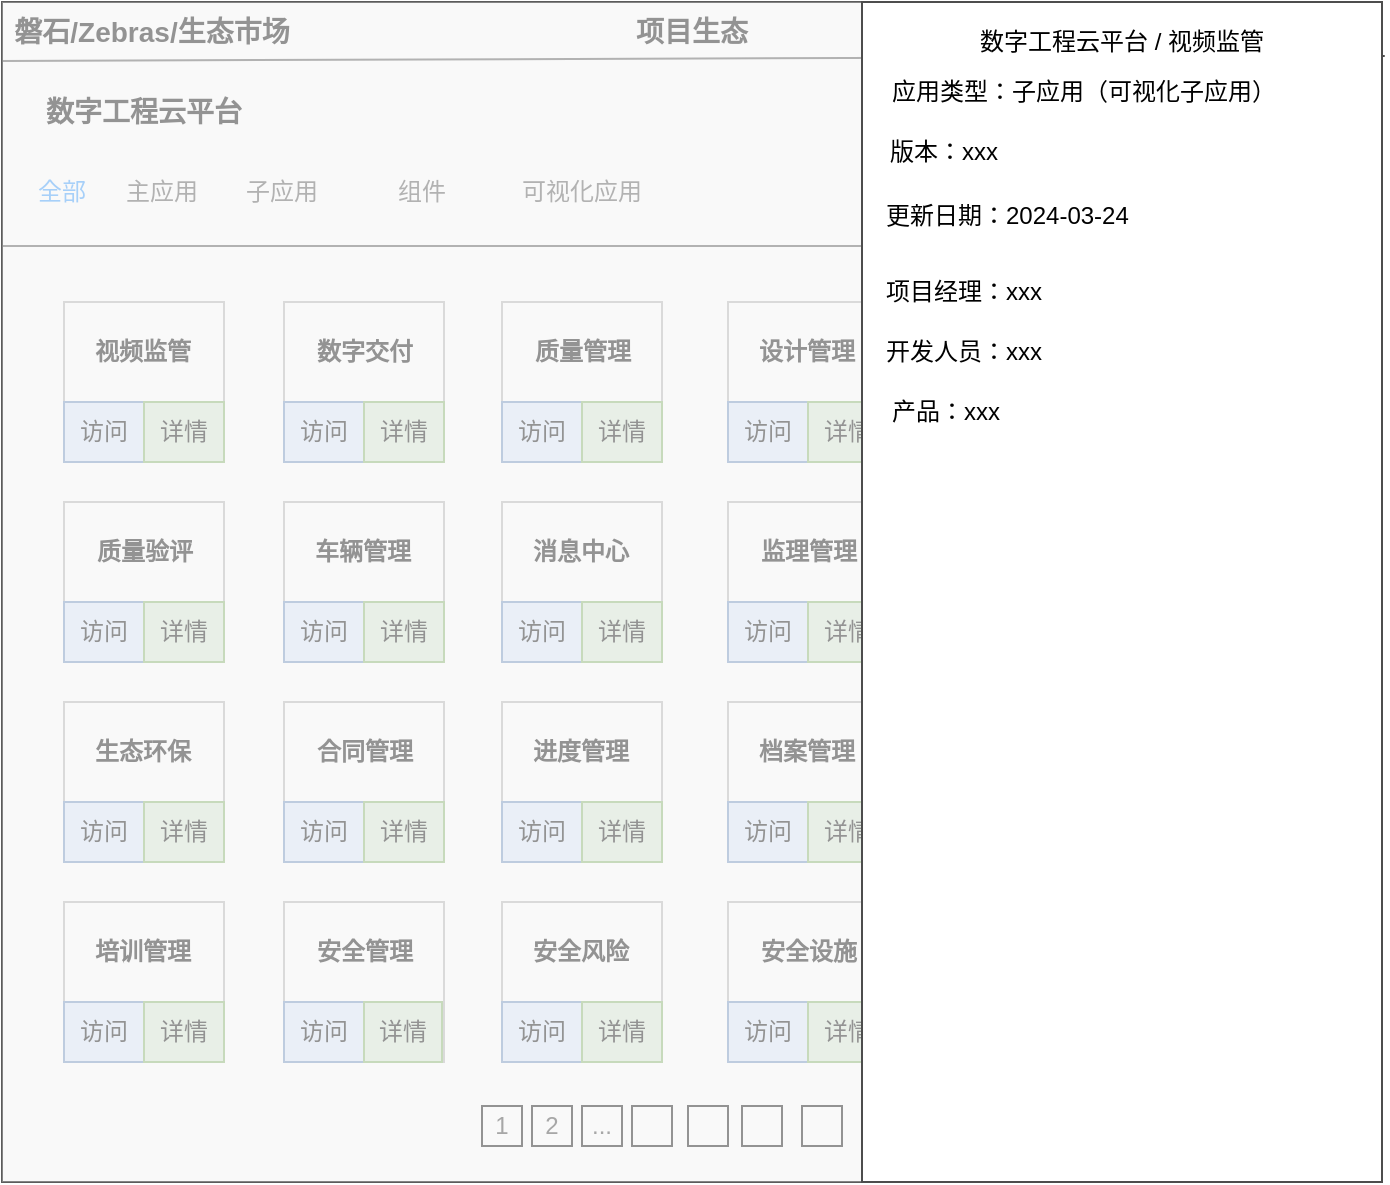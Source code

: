 <mxfile version="23.1.5" type="github">
  <diagram name="第 1 页" id="HMsFE6RniBmFMQwX7OuL">
    <mxGraphModel dx="1259" dy="702" grid="1" gridSize="10" guides="1" tooltips="1" connect="1" arrows="1" fold="1" page="1" pageScale="1" pageWidth="827" pageHeight="1169" math="0" shadow="0">
      <root>
        <mxCell id="0" />
        <mxCell id="1" parent="0" />
        <mxCell id="aMEDheZQiafsRFQI8HD_-119" value="" style="rounded=0;whiteSpace=wrap;html=1;fillColor=none;strokeColor=#4D4D4D;shadow=0;" vertex="1" parent="1">
          <mxGeometry x="70" y="150" width="690" height="590" as="geometry" />
        </mxCell>
        <mxCell id="aMEDheZQiafsRFQI8HD_-120" value="" style="rounded=0;whiteSpace=wrap;html=1;fillColor=none;strokeColor=#4D4D4D;shadow=0;" vertex="1" parent="1">
          <mxGeometry x="70" y="272" width="690" height="468" as="geometry" />
        </mxCell>
        <mxCell id="aMEDheZQiafsRFQI8HD_-121" value="数字工程云平台" style="text;html=1;align=left;verticalAlign=middle;whiteSpace=wrap;rounded=0;shadow=0;fontSize=14;fontStyle=1;" vertex="1" parent="1">
          <mxGeometry x="90" y="190" width="210" height="30" as="geometry" />
        </mxCell>
        <mxCell id="aMEDheZQiafsRFQI8HD_-122" value="项目生态" style="text;html=1;align=center;verticalAlign=middle;whiteSpace=wrap;rounded=0;fontSize=14;fontStyle=1;shadow=0;" vertex="1" parent="1">
          <mxGeometry x="385" y="150" width="60" height="30" as="geometry" />
        </mxCell>
        <mxCell id="aMEDheZQiafsRFQI8HD_-123" value="磐石/Zebras/生态市场" style="text;html=1;align=center;verticalAlign=middle;whiteSpace=wrap;rounded=0;fontSize=14;fontStyle=1;shadow=0;" vertex="1" parent="1">
          <mxGeometry x="70" y="150" width="150" height="30" as="geometry" />
        </mxCell>
        <mxCell id="aMEDheZQiafsRFQI8HD_-124" value="&lt;font color=&quot;#4d4d4d&quot;&gt;&amp;nbsp;输入应用名称检索&lt;/font&gt;" style="text;html=1;align=left;verticalAlign=middle;whiteSpace=wrap;rounded=0;strokeColor=#B3B3B3;shadow=0;" vertex="1" parent="1">
          <mxGeometry x="590" y="334" width="160" height="30" as="geometry" />
        </mxCell>
        <mxCell id="aMEDheZQiafsRFQI8HD_-125" value="全部" style="text;html=1;align=center;verticalAlign=middle;whiteSpace=wrap;rounded=0;fontColor=#3399FF;shadow=0;" vertex="1" parent="1">
          <mxGeometry x="70" y="230" width="60" height="30" as="geometry" />
        </mxCell>
        <mxCell id="aMEDheZQiafsRFQI8HD_-126" value="主应用" style="text;html=1;align=center;verticalAlign=middle;whiteSpace=wrap;rounded=0;fontColor=#4D4D4D;shadow=0;" vertex="1" parent="1">
          <mxGeometry x="130" y="230" width="40" height="30" as="geometry" />
        </mxCell>
        <mxCell id="aMEDheZQiafsRFQI8HD_-127" value="&lt;font&gt;子应用&lt;/font&gt;" style="text;html=1;align=center;verticalAlign=middle;whiteSpace=wrap;rounded=0;shadow=0;fontColor=#4D4D4D;" vertex="1" parent="1">
          <mxGeometry x="190" y="230" width="40" height="30" as="geometry" />
        </mxCell>
        <mxCell id="aMEDheZQiafsRFQI8HD_-128" value="&lt;font&gt;组件&lt;/font&gt;" style="text;html=1;align=center;verticalAlign=middle;whiteSpace=wrap;rounded=0;shadow=0;fontColor=#4D4D4D;" vertex="1" parent="1">
          <mxGeometry x="260" y="230" width="40" height="30" as="geometry" />
        </mxCell>
        <mxCell id="aMEDheZQiafsRFQI8HD_-129" value="&lt;font&gt;可视化应用&lt;/font&gt;" style="text;html=1;align=center;verticalAlign=middle;whiteSpace=wrap;rounded=0;shadow=0;fontColor=#4D4D4D;" vertex="1" parent="1">
          <mxGeometry x="320" y="230" width="80" height="30" as="geometry" />
        </mxCell>
        <mxCell id="aMEDheZQiafsRFQI8HD_-130" value="" style="whiteSpace=wrap;html=1;aspect=fixed;fillColor=none;shadow=0;fontColor=#333333;" vertex="1" parent="1">
          <mxGeometry x="413" y="702" width="20" height="20" as="geometry" />
        </mxCell>
        <mxCell id="aMEDheZQiafsRFQI8HD_-131" value="" style="whiteSpace=wrap;html=1;aspect=fixed;fillColor=none;shadow=0;fontColor=#333333;" vertex="1" parent="1">
          <mxGeometry x="385" y="702" width="20" height="20" as="geometry" />
        </mxCell>
        <mxCell id="aMEDheZQiafsRFQI8HD_-132" value="..." style="whiteSpace=wrap;html=1;aspect=fixed;fillColor=none;shadow=0;fontColor=#333333;" vertex="1" parent="1">
          <mxGeometry x="360" y="702" width="20" height="20" as="geometry" />
        </mxCell>
        <mxCell id="aMEDheZQiafsRFQI8HD_-133" value="2" style="whiteSpace=wrap;html=1;aspect=fixed;fillColor=none;shadow=0;fontColor=#333333;" vertex="1" parent="1">
          <mxGeometry x="335" y="702" width="20" height="20" as="geometry" />
        </mxCell>
        <mxCell id="aMEDheZQiafsRFQI8HD_-134" value="1" style="whiteSpace=wrap;html=1;aspect=fixed;fillColor=none;shadow=0;fontColor=#333333;" vertex="1" parent="1">
          <mxGeometry x="310" y="702" width="20" height="20" as="geometry" />
        </mxCell>
        <mxCell id="aMEDheZQiafsRFQI8HD_-135" value="" style="whiteSpace=wrap;html=1;aspect=fixed;fillColor=none;shadow=0;fontColor=#333333;" vertex="1" parent="1">
          <mxGeometry x="440" y="702" width="20" height="20" as="geometry" />
        </mxCell>
        <mxCell id="aMEDheZQiafsRFQI8HD_-136" value="" style="whiteSpace=wrap;html=1;aspect=fixed;fillColor=none;shadow=0;fontColor=#333333;" vertex="1" parent="1">
          <mxGeometry x="470" y="702" width="20" height="20" as="geometry" />
        </mxCell>
        <mxCell id="aMEDheZQiafsRFQI8HD_-137" value="" style="whiteSpace=wrap;html=1;aspect=fixed;fillColor=none;shadow=0;fontColor=#333333;" vertex="1" parent="1">
          <mxGeometry x="500" y="702" width="20" height="20" as="geometry" />
        </mxCell>
        <mxCell id="aMEDheZQiafsRFQI8HD_-138" value="总计 100 个应用" style="text;html=1;align=center;verticalAlign=middle;whiteSpace=wrap;rounded=0;shadow=0;fontColor=#333333;" vertex="1" parent="1">
          <mxGeometry x="540" y="697" width="110" height="30" as="geometry" />
        </mxCell>
        <mxCell id="aMEDheZQiafsRFQI8HD_-139" value="" style="endArrow=none;html=1;rounded=0;entryX=1.002;entryY=0.034;entryDx=0;entryDy=0;entryPerimeter=0;exitX=0;exitY=0.75;exitDx=0;exitDy=0;strokeColor=#4D4D4D;shadow=0;" edge="1" parent="1">
          <mxGeometry width="50" height="50" relative="1" as="geometry">
            <mxPoint x="70" y="179.5" as="sourcePoint" />
            <mxPoint x="761.38" y="177.06" as="targetPoint" />
          </mxGeometry>
        </mxCell>
        <mxCell id="aMEDheZQiafsRFQI8HD_-140" value="" style="whiteSpace=wrap;html=1;aspect=fixed;fillColor=none;strokeColor=#B3B3B3;shadow=0;" vertex="1" parent="1">
          <mxGeometry x="101" y="300" width="80" height="80" as="geometry" />
        </mxCell>
        <mxCell id="aMEDheZQiafsRFQI8HD_-141" value="" style="whiteSpace=wrap;html=1;aspect=fixed;fillColor=none;strokeColor=#B3B3B3;shadow=0;" vertex="1" parent="1">
          <mxGeometry x="211" y="300" width="80" height="80" as="geometry" />
        </mxCell>
        <mxCell id="aMEDheZQiafsRFQI8HD_-142" value="" style="whiteSpace=wrap;html=1;aspect=fixed;fillColor=none;strokeColor=#B3B3B3;shadow=0;" vertex="1" parent="1">
          <mxGeometry x="101" y="400" width="80" height="80" as="geometry" />
        </mxCell>
        <mxCell id="aMEDheZQiafsRFQI8HD_-143" value="" style="whiteSpace=wrap;html=1;aspect=fixed;fillColor=none;strokeColor=#B3B3B3;shadow=0;" vertex="1" parent="1">
          <mxGeometry x="211" y="400" width="80" height="80" as="geometry" />
        </mxCell>
        <mxCell id="aMEDheZQiafsRFQI8HD_-144" value="" style="whiteSpace=wrap;html=1;aspect=fixed;fillColor=none;strokeColor=#B3B3B3;shadow=0;" vertex="1" parent="1">
          <mxGeometry x="101" y="500" width="80" height="80" as="geometry" />
        </mxCell>
        <mxCell id="aMEDheZQiafsRFQI8HD_-145" value="" style="whiteSpace=wrap;html=1;aspect=fixed;fillColor=none;strokeColor=#B3B3B3;shadow=0;" vertex="1" parent="1">
          <mxGeometry x="101" y="600" width="80" height="80" as="geometry" />
        </mxCell>
        <mxCell id="aMEDheZQiafsRFQI8HD_-146" value="" style="whiteSpace=wrap;html=1;aspect=fixed;fillColor=none;strokeColor=#B3B3B3;shadow=0;" vertex="1" parent="1">
          <mxGeometry x="211" y="500" width="80" height="80" as="geometry" />
        </mxCell>
        <mxCell id="aMEDheZQiafsRFQI8HD_-147" value="" style="whiteSpace=wrap;html=1;aspect=fixed;fillColor=none;strokeColor=#B3B3B3;shadow=0;" vertex="1" parent="1">
          <mxGeometry x="211" y="600" width="80" height="80" as="geometry" />
        </mxCell>
        <mxCell id="aMEDheZQiafsRFQI8HD_-148" value="访问" style="rounded=0;whiteSpace=wrap;html=1;strokeColor=#6c8ebf;fillColor=#dae8fc;shadow=0;" vertex="1" parent="1">
          <mxGeometry x="101" y="350" width="40" height="30" as="geometry" />
        </mxCell>
        <mxCell id="aMEDheZQiafsRFQI8HD_-149" value="详情" style="rounded=0;whiteSpace=wrap;html=1;strokeColor=#82b366;fillColor=#d5e8d4;shadow=0;" vertex="1" parent="1">
          <mxGeometry x="141" y="350" width="40" height="30" as="geometry" />
        </mxCell>
        <mxCell id="aMEDheZQiafsRFQI8HD_-150" value="访问" style="rounded=0;whiteSpace=wrap;html=1;strokeColor=#6c8ebf;fillColor=#dae8fc;shadow=0;" vertex="1" parent="1">
          <mxGeometry x="101" y="450" width="40" height="30" as="geometry" />
        </mxCell>
        <mxCell id="aMEDheZQiafsRFQI8HD_-151" value="详情" style="rounded=0;whiteSpace=wrap;html=1;strokeColor=#82b366;fillColor=#d5e8d4;shadow=0;" vertex="1" parent="1">
          <mxGeometry x="141" y="450" width="40" height="30" as="geometry" />
        </mxCell>
        <mxCell id="aMEDheZQiafsRFQI8HD_-152" value="访问" style="rounded=0;whiteSpace=wrap;html=1;strokeColor=#6c8ebf;fillColor=#dae8fc;shadow=0;" vertex="1" parent="1">
          <mxGeometry x="101" y="550" width="40" height="30" as="geometry" />
        </mxCell>
        <mxCell id="aMEDheZQiafsRFQI8HD_-153" value="详情" style="rounded=0;whiteSpace=wrap;html=1;strokeColor=#82b366;fillColor=#d5e8d4;shadow=0;" vertex="1" parent="1">
          <mxGeometry x="141" y="550" width="40" height="30" as="geometry" />
        </mxCell>
        <mxCell id="aMEDheZQiafsRFQI8HD_-154" value="访问" style="rounded=0;whiteSpace=wrap;html=1;strokeColor=#6c8ebf;fillColor=#dae8fc;shadow=0;" vertex="1" parent="1">
          <mxGeometry x="101" y="650" width="40" height="30" as="geometry" />
        </mxCell>
        <mxCell id="aMEDheZQiafsRFQI8HD_-155" value="详情" style="rounded=0;whiteSpace=wrap;html=1;strokeColor=#82b366;fillColor=#d5e8d4;shadow=0;" vertex="1" parent="1">
          <mxGeometry x="141" y="650" width="40" height="30" as="geometry" />
        </mxCell>
        <mxCell id="aMEDheZQiafsRFQI8HD_-156" value="访问" style="rounded=0;whiteSpace=wrap;html=1;strokeColor=#6c8ebf;fillColor=#dae8fc;shadow=0;" vertex="1" parent="1">
          <mxGeometry x="211" y="650" width="40" height="30" as="geometry" />
        </mxCell>
        <mxCell id="aMEDheZQiafsRFQI8HD_-157" value="详情" style="rounded=0;whiteSpace=wrap;html=1;strokeColor=#82b366;fillColor=#d5e8d4;shadow=0;" vertex="1" parent="1">
          <mxGeometry x="251" y="650" width="39" height="30" as="geometry" />
        </mxCell>
        <mxCell id="aMEDheZQiafsRFQI8HD_-158" value="访问" style="rounded=0;whiteSpace=wrap;html=1;strokeColor=#6c8ebf;fillColor=#dae8fc;shadow=0;" vertex="1" parent="1">
          <mxGeometry x="211" y="550" width="40" height="30" as="geometry" />
        </mxCell>
        <mxCell id="aMEDheZQiafsRFQI8HD_-159" value="详情" style="rounded=0;whiteSpace=wrap;html=1;strokeColor=#82b366;fillColor=#d5e8d4;shadow=0;" vertex="1" parent="1">
          <mxGeometry x="251" y="550" width="40" height="30" as="geometry" />
        </mxCell>
        <mxCell id="aMEDheZQiafsRFQI8HD_-160" value="访问" style="rounded=0;whiteSpace=wrap;html=1;strokeColor=#6c8ebf;fillColor=#dae8fc;shadow=0;" vertex="1" parent="1">
          <mxGeometry x="211" y="450" width="40" height="30" as="geometry" />
        </mxCell>
        <mxCell id="aMEDheZQiafsRFQI8HD_-161" value="详情" style="rounded=0;whiteSpace=wrap;html=1;strokeColor=#82b366;fillColor=#d5e8d4;shadow=0;" vertex="1" parent="1">
          <mxGeometry x="251" y="450" width="40" height="30" as="geometry" />
        </mxCell>
        <mxCell id="aMEDheZQiafsRFQI8HD_-162" value="访问" style="rounded=0;whiteSpace=wrap;html=1;strokeColor=#6c8ebf;fillColor=#dae8fc;shadow=0;" vertex="1" parent="1">
          <mxGeometry x="211" y="350" width="40" height="30" as="geometry" />
        </mxCell>
        <mxCell id="aMEDheZQiafsRFQI8HD_-163" value="详情" style="rounded=0;whiteSpace=wrap;html=1;strokeColor=#82b366;fillColor=#d5e8d4;shadow=0;" vertex="1" parent="1">
          <mxGeometry x="251" y="350" width="40" height="30" as="geometry" />
        </mxCell>
        <mxCell id="aMEDheZQiafsRFQI8HD_-164" value="" style="whiteSpace=wrap;html=1;aspect=fixed;fillColor=none;strokeColor=#B3B3B3;shadow=0;" vertex="1" parent="1">
          <mxGeometry x="320" y="300" width="80" height="80" as="geometry" />
        </mxCell>
        <mxCell id="aMEDheZQiafsRFQI8HD_-165" value="" style="whiteSpace=wrap;html=1;aspect=fixed;fillColor=none;strokeColor=#B3B3B3;shadow=0;" vertex="1" parent="1">
          <mxGeometry x="433" y="300" width="80" height="80" as="geometry" />
        </mxCell>
        <mxCell id="aMEDheZQiafsRFQI8HD_-166" value="" style="whiteSpace=wrap;html=1;aspect=fixed;fillColor=none;strokeColor=#B3B3B3;shadow=0;" vertex="1" parent="1">
          <mxGeometry x="320" y="400" width="80" height="80" as="geometry" />
        </mxCell>
        <mxCell id="aMEDheZQiafsRFQI8HD_-167" value="" style="whiteSpace=wrap;html=1;aspect=fixed;fillColor=none;strokeColor=#B3B3B3;shadow=0;" vertex="1" parent="1">
          <mxGeometry x="433" y="400" width="80" height="80" as="geometry" />
        </mxCell>
        <mxCell id="aMEDheZQiafsRFQI8HD_-168" value="" style="whiteSpace=wrap;html=1;aspect=fixed;fillColor=none;strokeColor=#B3B3B3;shadow=0;" vertex="1" parent="1">
          <mxGeometry x="320" y="500" width="80" height="80" as="geometry" />
        </mxCell>
        <mxCell id="aMEDheZQiafsRFQI8HD_-169" value="" style="whiteSpace=wrap;html=1;aspect=fixed;fillColor=none;strokeColor=#B3B3B3;shadow=0;" vertex="1" parent="1">
          <mxGeometry x="320" y="600" width="80" height="80" as="geometry" />
        </mxCell>
        <mxCell id="aMEDheZQiafsRFQI8HD_-170" value="" style="whiteSpace=wrap;html=1;aspect=fixed;fillColor=none;strokeColor=#B3B3B3;shadow=0;" vertex="1" parent="1">
          <mxGeometry x="433" y="500" width="80" height="80" as="geometry" />
        </mxCell>
        <mxCell id="aMEDheZQiafsRFQI8HD_-171" value="" style="whiteSpace=wrap;html=1;aspect=fixed;fillColor=none;strokeColor=#B3B3B3;shadow=0;" vertex="1" parent="1">
          <mxGeometry x="433" y="600" width="80" height="80" as="geometry" />
        </mxCell>
        <mxCell id="aMEDheZQiafsRFQI8HD_-172" value="访问" style="rounded=0;whiteSpace=wrap;html=1;strokeColor=#6c8ebf;fillColor=#dae8fc;shadow=0;" vertex="1" parent="1">
          <mxGeometry x="320" y="350" width="40" height="30" as="geometry" />
        </mxCell>
        <mxCell id="aMEDheZQiafsRFQI8HD_-173" value="详情" style="rounded=0;whiteSpace=wrap;html=1;strokeColor=#82b366;fillColor=#d5e8d4;shadow=0;" vertex="1" parent="1">
          <mxGeometry x="360" y="350" width="40" height="30" as="geometry" />
        </mxCell>
        <mxCell id="aMEDheZQiafsRFQI8HD_-174" value="访问" style="rounded=0;whiteSpace=wrap;html=1;strokeColor=#6c8ebf;fillColor=#dae8fc;shadow=0;" vertex="1" parent="1">
          <mxGeometry x="320" y="450" width="40" height="30" as="geometry" />
        </mxCell>
        <mxCell id="aMEDheZQiafsRFQI8HD_-175" value="详情" style="rounded=0;whiteSpace=wrap;html=1;strokeColor=#82b366;fillColor=#d5e8d4;shadow=0;" vertex="1" parent="1">
          <mxGeometry x="360" y="450" width="40" height="30" as="geometry" />
        </mxCell>
        <mxCell id="aMEDheZQiafsRFQI8HD_-176" value="访问" style="rounded=0;whiteSpace=wrap;html=1;strokeColor=#6c8ebf;fillColor=#dae8fc;shadow=0;" vertex="1" parent="1">
          <mxGeometry x="320" y="550" width="40" height="30" as="geometry" />
        </mxCell>
        <mxCell id="aMEDheZQiafsRFQI8HD_-177" value="详情" style="rounded=0;whiteSpace=wrap;html=1;strokeColor=#82b366;fillColor=#d5e8d4;shadow=0;" vertex="1" parent="1">
          <mxGeometry x="360" y="550" width="40" height="30" as="geometry" />
        </mxCell>
        <mxCell id="aMEDheZQiafsRFQI8HD_-178" value="访问" style="rounded=0;whiteSpace=wrap;html=1;strokeColor=#6c8ebf;fillColor=#dae8fc;shadow=0;" vertex="1" parent="1">
          <mxGeometry x="320" y="650" width="40" height="30" as="geometry" />
        </mxCell>
        <mxCell id="aMEDheZQiafsRFQI8HD_-179" value="详情" style="rounded=0;whiteSpace=wrap;html=1;strokeColor=#82b366;fillColor=#d5e8d4;shadow=0;" vertex="1" parent="1">
          <mxGeometry x="360" y="650" width="40" height="30" as="geometry" />
        </mxCell>
        <mxCell id="aMEDheZQiafsRFQI8HD_-180" value="访问" style="rounded=0;whiteSpace=wrap;html=1;strokeColor=#6c8ebf;fillColor=#dae8fc;shadow=0;" vertex="1" parent="1">
          <mxGeometry x="433" y="650" width="40" height="30" as="geometry" />
        </mxCell>
        <mxCell id="aMEDheZQiafsRFQI8HD_-181" value="详情" style="rounded=0;whiteSpace=wrap;html=1;strokeColor=#82b366;fillColor=#d5e8d4;shadow=0;" vertex="1" parent="1">
          <mxGeometry x="473" y="650" width="40" height="30" as="geometry" />
        </mxCell>
        <mxCell id="aMEDheZQiafsRFQI8HD_-182" value="访问" style="rounded=0;whiteSpace=wrap;html=1;strokeColor=#6c8ebf;fillColor=#dae8fc;shadow=0;" vertex="1" parent="1">
          <mxGeometry x="433" y="550" width="40" height="30" as="geometry" />
        </mxCell>
        <mxCell id="aMEDheZQiafsRFQI8HD_-183" value="详情" style="rounded=0;whiteSpace=wrap;html=1;strokeColor=#82b366;fillColor=#d5e8d4;shadow=0;" vertex="1" parent="1">
          <mxGeometry x="473" y="550" width="40" height="30" as="geometry" />
        </mxCell>
        <mxCell id="aMEDheZQiafsRFQI8HD_-184" value="访问" style="rounded=0;whiteSpace=wrap;html=1;strokeColor=#6c8ebf;fillColor=#dae8fc;shadow=0;" vertex="1" parent="1">
          <mxGeometry x="433" y="450" width="40" height="30" as="geometry" />
        </mxCell>
        <mxCell id="aMEDheZQiafsRFQI8HD_-185" value="详情" style="rounded=0;whiteSpace=wrap;html=1;strokeColor=#82b366;fillColor=#d5e8d4;shadow=0;" vertex="1" parent="1">
          <mxGeometry x="473" y="450" width="40" height="30" as="geometry" />
        </mxCell>
        <mxCell id="aMEDheZQiafsRFQI8HD_-186" value="访问" style="rounded=0;whiteSpace=wrap;html=1;strokeColor=#6c8ebf;fillColor=#dae8fc;shadow=0;" vertex="1" parent="1">
          <mxGeometry x="433" y="350" width="40" height="30" as="geometry" />
        </mxCell>
        <mxCell id="aMEDheZQiafsRFQI8HD_-187" value="详情" style="rounded=0;whiteSpace=wrap;html=1;strokeColor=#82b366;fillColor=#d5e8d4;shadow=0;" vertex="1" parent="1">
          <mxGeometry x="473" y="350" width="40" height="30" as="geometry" />
        </mxCell>
        <mxCell id="aMEDheZQiafsRFQI8HD_-188" value="" style="whiteSpace=wrap;html=1;aspect=fixed;fillColor=none;strokeColor=#B3B3B3;shadow=0;" vertex="1" parent="1">
          <mxGeometry x="540" y="301" width="80" height="80" as="geometry" />
        </mxCell>
        <mxCell id="aMEDheZQiafsRFQI8HD_-189" value="" style="whiteSpace=wrap;html=1;aspect=fixed;fillColor=none;strokeColor=#B3B3B3;shadow=0;" vertex="1" parent="1">
          <mxGeometry x="650" y="301" width="80" height="80" as="geometry" />
        </mxCell>
        <mxCell id="aMEDheZQiafsRFQI8HD_-190" value="" style="whiteSpace=wrap;html=1;aspect=fixed;fillColor=none;strokeColor=#B3B3B3;shadow=0;" vertex="1" parent="1">
          <mxGeometry x="540" y="401" width="80" height="80" as="geometry" />
        </mxCell>
        <mxCell id="aMEDheZQiafsRFQI8HD_-191" value="" style="whiteSpace=wrap;html=1;aspect=fixed;fillColor=none;strokeColor=#B3B3B3;shadow=0;" vertex="1" parent="1">
          <mxGeometry x="650" y="401" width="80" height="80" as="geometry" />
        </mxCell>
        <mxCell id="aMEDheZQiafsRFQI8HD_-192" value="" style="whiteSpace=wrap;html=1;aspect=fixed;fillColor=none;strokeColor=#B3B3B3;shadow=0;" vertex="1" parent="1">
          <mxGeometry x="540" y="501" width="80" height="80" as="geometry" />
        </mxCell>
        <mxCell id="aMEDheZQiafsRFQI8HD_-193" value="" style="whiteSpace=wrap;html=1;aspect=fixed;fillColor=none;strokeColor=#B3B3B3;shadow=0;" vertex="1" parent="1">
          <mxGeometry x="540" y="601" width="80" height="80" as="geometry" />
        </mxCell>
        <mxCell id="aMEDheZQiafsRFQI8HD_-194" value="" style="whiteSpace=wrap;html=1;aspect=fixed;fillColor=none;strokeColor=#B3B3B3;shadow=0;" vertex="1" parent="1">
          <mxGeometry x="650" y="501" width="80" height="80" as="geometry" />
        </mxCell>
        <mxCell id="aMEDheZQiafsRFQI8HD_-195" value="" style="whiteSpace=wrap;html=1;aspect=fixed;fillColor=none;strokeColor=#B3B3B3;shadow=0;" vertex="1" parent="1">
          <mxGeometry x="650" y="601" width="80" height="80" as="geometry" />
        </mxCell>
        <mxCell id="aMEDheZQiafsRFQI8HD_-196" value="访问" style="rounded=0;whiteSpace=wrap;html=1;strokeColor=#6c8ebf;fillColor=#dae8fc;shadow=0;" vertex="1" parent="1">
          <mxGeometry x="540" y="320" width="40" height="30" as="geometry" />
        </mxCell>
        <mxCell id="aMEDheZQiafsRFQI8HD_-197" value="详情" style="rounded=0;whiteSpace=wrap;html=1;strokeColor=#82b366;fillColor=#d5e8d4;shadow=0;" vertex="1" parent="1">
          <mxGeometry x="580" y="320" width="40" height="30" as="geometry" />
        </mxCell>
        <mxCell id="aMEDheZQiafsRFQI8HD_-198" value="访问" style="rounded=0;whiteSpace=wrap;html=1;strokeColor=#6c8ebf;fillColor=#dae8fc;shadow=0;" vertex="1" parent="1">
          <mxGeometry x="540" y="451" width="40" height="30" as="geometry" />
        </mxCell>
        <mxCell id="aMEDheZQiafsRFQI8HD_-199" value="详情" style="rounded=0;whiteSpace=wrap;html=1;strokeColor=#82b366;fillColor=#d5e8d4;shadow=0;" vertex="1" parent="1">
          <mxGeometry x="580" y="451" width="40" height="30" as="geometry" />
        </mxCell>
        <mxCell id="aMEDheZQiafsRFQI8HD_-200" value="访问" style="rounded=0;whiteSpace=wrap;html=1;strokeColor=#6c8ebf;fillColor=#dae8fc;shadow=0;" vertex="1" parent="1">
          <mxGeometry x="540" y="551" width="40" height="30" as="geometry" />
        </mxCell>
        <mxCell id="aMEDheZQiafsRFQI8HD_-201" value="详情" style="rounded=0;whiteSpace=wrap;html=1;strokeColor=#82b366;fillColor=#d5e8d4;shadow=0;" vertex="1" parent="1">
          <mxGeometry x="580" y="551" width="40" height="30" as="geometry" />
        </mxCell>
        <mxCell id="aMEDheZQiafsRFQI8HD_-202" value="访问" style="rounded=0;whiteSpace=wrap;html=1;strokeColor=#6c8ebf;fillColor=#dae8fc;shadow=0;" vertex="1" parent="1">
          <mxGeometry x="540" y="651" width="40" height="30" as="geometry" />
        </mxCell>
        <mxCell id="aMEDheZQiafsRFQI8HD_-203" value="详情" style="rounded=0;whiteSpace=wrap;html=1;strokeColor=#82b366;fillColor=#d5e8d4;shadow=0;" vertex="1" parent="1">
          <mxGeometry x="580" y="651" width="40" height="30" as="geometry" />
        </mxCell>
        <mxCell id="aMEDheZQiafsRFQI8HD_-204" value="访问" style="rounded=0;whiteSpace=wrap;html=1;strokeColor=#6c8ebf;fillColor=#dae8fc;shadow=0;" vertex="1" parent="1">
          <mxGeometry x="650" y="651" width="40" height="30" as="geometry" />
        </mxCell>
        <mxCell id="aMEDheZQiafsRFQI8HD_-205" value="详情" style="rounded=0;whiteSpace=wrap;html=1;strokeColor=#82b366;fillColor=#d5e8d4;shadow=0;" vertex="1" parent="1">
          <mxGeometry x="690" y="651" width="39" height="30" as="geometry" />
        </mxCell>
        <mxCell id="aMEDheZQiafsRFQI8HD_-206" value="访问" style="rounded=0;whiteSpace=wrap;html=1;strokeColor=#6c8ebf;fillColor=#dae8fc;shadow=0;" vertex="1" parent="1">
          <mxGeometry x="650" y="551" width="40" height="30" as="geometry" />
        </mxCell>
        <mxCell id="aMEDheZQiafsRFQI8HD_-207" value="详情" style="rounded=0;whiteSpace=wrap;html=1;strokeColor=#82b366;fillColor=#d5e8d4;shadow=0;" vertex="1" parent="1">
          <mxGeometry x="690" y="551" width="40" height="30" as="geometry" />
        </mxCell>
        <mxCell id="aMEDheZQiafsRFQI8HD_-208" value="访问" style="rounded=0;whiteSpace=wrap;html=1;strokeColor=#6c8ebf;fillColor=#dae8fc;shadow=0;" vertex="1" parent="1">
          <mxGeometry x="650" y="451" width="40" height="30" as="geometry" />
        </mxCell>
        <mxCell id="aMEDheZQiafsRFQI8HD_-209" value="详情" style="rounded=0;whiteSpace=wrap;html=1;strokeColor=#82b366;fillColor=#d5e8d4;shadow=0;" vertex="1" parent="1">
          <mxGeometry x="690" y="451" width="40" height="30" as="geometry" />
        </mxCell>
        <mxCell id="aMEDheZQiafsRFQI8HD_-210" value="访问" style="rounded=0;whiteSpace=wrap;html=1;strokeColor=#6c8ebf;fillColor=#dae8fc;shadow=0;" vertex="1" parent="1">
          <mxGeometry x="650" y="320" width="40" height="30" as="geometry" />
        </mxCell>
        <mxCell id="aMEDheZQiafsRFQI8HD_-211" value="详情" style="rounded=0;whiteSpace=wrap;html=1;strokeColor=#82b366;fillColor=#d5e8d4;shadow=0;" vertex="1" parent="1">
          <mxGeometry x="690" y="320" width="40" height="30" as="geometry" />
        </mxCell>
        <mxCell id="aMEDheZQiafsRFQI8HD_-212" value="视频监管" style="text;html=1;align=center;verticalAlign=middle;whiteSpace=wrap;rounded=0;fontStyle=1;shadow=0;" vertex="1" parent="1">
          <mxGeometry x="101" y="310" width="79" height="30" as="geometry" />
        </mxCell>
        <mxCell id="aMEDheZQiafsRFQI8HD_-213" value="数字交付" style="text;html=1;align=center;verticalAlign=middle;whiteSpace=wrap;rounded=0;fontStyle=1;shadow=0;" vertex="1" parent="1">
          <mxGeometry x="212" y="310" width="79" height="30" as="geometry" />
        </mxCell>
        <mxCell id="aMEDheZQiafsRFQI8HD_-214" value="质量管理" style="text;html=1;align=center;verticalAlign=middle;whiteSpace=wrap;rounded=0;fontStyle=1;shadow=0;" vertex="1" parent="1">
          <mxGeometry x="321" y="310" width="79" height="30" as="geometry" />
        </mxCell>
        <mxCell id="aMEDheZQiafsRFQI8HD_-215" value="设计管理" style="text;html=1;align=center;verticalAlign=middle;whiteSpace=wrap;rounded=0;fontStyle=1;shadow=0;" vertex="1" parent="1">
          <mxGeometry x="433" y="310" width="79" height="30" as="geometry" />
        </mxCell>
        <mxCell id="aMEDheZQiafsRFQI8HD_-216" value="资料管理" style="text;html=1;align=center;verticalAlign=middle;whiteSpace=wrap;rounded=0;fontStyle=1;shadow=0;" vertex="1" parent="1">
          <mxGeometry x="541" y="445" width="79" height="30" as="geometry" />
        </mxCell>
        <mxCell id="aMEDheZQiafsRFQI8HD_-217" value="物探管理" style="text;html=1;align=center;verticalAlign=middle;whiteSpace=wrap;rounded=0;fontStyle=1;shadow=0;" vertex="1" parent="1">
          <mxGeometry x="651" y="445" width="79" height="30" as="geometry" />
        </mxCell>
        <mxCell id="aMEDheZQiafsRFQI8HD_-218" value="质量验评" style="text;html=1;align=center;verticalAlign=middle;whiteSpace=wrap;rounded=0;fontStyle=1;shadow=0;" vertex="1" parent="1">
          <mxGeometry x="102" y="410" width="79" height="30" as="geometry" />
        </mxCell>
        <mxCell id="aMEDheZQiafsRFQI8HD_-219" value="车辆管理" style="text;html=1;align=center;verticalAlign=middle;whiteSpace=wrap;rounded=0;fontStyle=1;shadow=0;" vertex="1" parent="1">
          <mxGeometry x="211" y="410" width="79" height="30" as="geometry" />
        </mxCell>
        <mxCell id="aMEDheZQiafsRFQI8HD_-220" value="消息中心" style="text;html=1;align=center;verticalAlign=middle;whiteSpace=wrap;rounded=0;fontStyle=1;shadow=0;" vertex="1" parent="1">
          <mxGeometry x="320" y="410" width="79" height="30" as="geometry" />
        </mxCell>
        <mxCell id="aMEDheZQiafsRFQI8HD_-221" value="监理管理" style="text;html=1;align=center;verticalAlign=middle;whiteSpace=wrap;rounded=0;fontStyle=1;shadow=0;" vertex="1" parent="1">
          <mxGeometry x="434" y="410" width="79" height="30" as="geometry" />
        </mxCell>
        <mxCell id="aMEDheZQiafsRFQI8HD_-222" value="材料管理" style="text;html=1;align=center;verticalAlign=middle;whiteSpace=wrap;rounded=0;fontStyle=1;shadow=0;" vertex="1" parent="1">
          <mxGeometry x="540" y="379" width="79" height="30" as="geometry" />
        </mxCell>
        <mxCell id="aMEDheZQiafsRFQI8HD_-223" value="场景管理" style="text;html=1;align=center;verticalAlign=middle;whiteSpace=wrap;rounded=0;fontStyle=1;shadow=0;" vertex="1" parent="1">
          <mxGeometry x="651" y="379" width="79" height="30" as="geometry" />
        </mxCell>
        <mxCell id="aMEDheZQiafsRFQI8HD_-224" value="生态环保" style="text;html=1;align=center;verticalAlign=middle;whiteSpace=wrap;rounded=0;fontStyle=1;shadow=0;" vertex="1" parent="1">
          <mxGeometry x="101" y="510" width="79" height="30" as="geometry" />
        </mxCell>
        <mxCell id="aMEDheZQiafsRFQI8HD_-225" value="合同管理" style="text;html=1;align=center;verticalAlign=middle;whiteSpace=wrap;rounded=0;fontStyle=1;shadow=0;" vertex="1" parent="1">
          <mxGeometry x="212" y="510" width="79" height="30" as="geometry" />
        </mxCell>
        <mxCell id="aMEDheZQiafsRFQI8HD_-226" value="进度管理" style="text;html=1;align=center;verticalAlign=middle;whiteSpace=wrap;rounded=0;fontStyle=1;shadow=0;" vertex="1" parent="1">
          <mxGeometry x="320" y="510" width="79" height="30" as="geometry" />
        </mxCell>
        <mxCell id="aMEDheZQiafsRFQI8HD_-227" value="档案管理" style="text;html=1;align=center;verticalAlign=middle;whiteSpace=wrap;rounded=0;fontStyle=1;shadow=0;" vertex="1" parent="1">
          <mxGeometry x="433" y="510" width="79" height="30" as="geometry" />
        </mxCell>
        <mxCell id="aMEDheZQiafsRFQI8HD_-228" value="分解结构" style="text;html=1;align=center;verticalAlign=middle;whiteSpace=wrap;rounded=0;fontStyle=1;shadow=0;" vertex="1" parent="1">
          <mxGeometry x="541" y="510" width="79" height="30" as="geometry" />
        </mxCell>
        <mxCell id="aMEDheZQiafsRFQI8HD_-229" value="配置表单" style="text;html=1;align=center;verticalAlign=middle;whiteSpace=wrap;rounded=0;fontStyle=1;shadow=0;" vertex="1" parent="1">
          <mxGeometry x="650" y="510" width="79" height="30" as="geometry" />
        </mxCell>
        <mxCell id="aMEDheZQiafsRFQI8HD_-230" value="培训管理" style="text;html=1;align=center;verticalAlign=middle;whiteSpace=wrap;rounded=0;fontStyle=1;shadow=0;" vertex="1" parent="1">
          <mxGeometry x="101" y="610" width="79" height="30" as="geometry" />
        </mxCell>
        <mxCell id="aMEDheZQiafsRFQI8HD_-231" value="安全管理" style="text;html=1;align=center;verticalAlign=middle;whiteSpace=wrap;rounded=0;fontStyle=1;shadow=0;" vertex="1" parent="1">
          <mxGeometry x="212" y="610" width="79" height="30" as="geometry" />
        </mxCell>
        <mxCell id="aMEDheZQiafsRFQI8HD_-232" value="安全风险" style="text;html=1;align=center;verticalAlign=middle;whiteSpace=wrap;rounded=0;fontStyle=1;shadow=0;" vertex="1" parent="1">
          <mxGeometry x="320" y="610" width="79" height="30" as="geometry" />
        </mxCell>
        <mxCell id="aMEDheZQiafsRFQI8HD_-233" value="安全设施" style="text;html=1;align=center;verticalAlign=middle;whiteSpace=wrap;rounded=0;fontStyle=1;shadow=0;" vertex="1" parent="1">
          <mxGeometry x="433.5" y="610" width="79" height="30" as="geometry" />
        </mxCell>
        <mxCell id="aMEDheZQiafsRFQI8HD_-234" value="绿色施工" style="text;html=1;align=center;verticalAlign=middle;whiteSpace=wrap;rounded=0;fontStyle=1;shadow=0;" vertex="1" parent="1">
          <mxGeometry x="541" y="610" width="79" height="30" as="geometry" />
        </mxCell>
        <mxCell id="aMEDheZQiafsRFQI8HD_-235" value="数字记忆" style="text;html=1;align=center;verticalAlign=middle;whiteSpace=wrap;rounded=0;fontStyle=1;shadow=0;" vertex="1" parent="1">
          <mxGeometry x="651" y="610" width="79" height="30" as="geometry" />
        </mxCell>
        <mxCell id="aMEDheZQiafsRFQI8HD_-236" value="" style="rounded=0;whiteSpace=wrap;html=1;fillColor=#f5f5f5;fontColor=#333333;strokeColor=#666666;opacity=60;" vertex="1" parent="1">
          <mxGeometry x="70" y="150" width="690" height="590" as="geometry" />
        </mxCell>
        <mxCell id="aMEDheZQiafsRFQI8HD_-238" value="" style="rounded=0;whiteSpace=wrap;html=1;strokeColor=#4D4D4D;fillColor=default;" vertex="1" parent="1">
          <mxGeometry x="500" y="150" width="260" height="590" as="geometry" />
        </mxCell>
        <mxCell id="aMEDheZQiafsRFQI8HD_-239" value="数字工程云平台 / 视频监管" style="text;html=1;align=center;verticalAlign=middle;whiteSpace=wrap;rounded=0;" vertex="1" parent="1">
          <mxGeometry x="500" y="150" width="260" height="40" as="geometry" />
        </mxCell>
        <mxCell id="aMEDheZQiafsRFQI8HD_-240" value="项目经理：xxx" style="text;html=1;align=left;verticalAlign=middle;whiteSpace=wrap;rounded=0;" vertex="1" parent="1">
          <mxGeometry x="510" y="280" width="240" height="30" as="geometry" />
        </mxCell>
        <mxCell id="aMEDheZQiafsRFQI8HD_-241" value="开发人员：xxx" style="text;html=1;align=left;verticalAlign=middle;whiteSpace=wrap;rounded=0;" vertex="1" parent="1">
          <mxGeometry x="510" y="310" width="240" height="30" as="geometry" />
        </mxCell>
        <mxCell id="aMEDheZQiafsRFQI8HD_-242" value="产品：xxx" style="text;html=1;align=left;verticalAlign=middle;whiteSpace=wrap;rounded=0;" vertex="1" parent="1">
          <mxGeometry x="512.5" y="340" width="240" height="30" as="geometry" />
        </mxCell>
        <mxCell id="aMEDheZQiafsRFQI8HD_-243" value="版本：xxx" style="text;html=1;align=left;verticalAlign=middle;whiteSpace=wrap;rounded=0;" vertex="1" parent="1">
          <mxGeometry x="512" y="210" width="240" height="30" as="geometry" />
        </mxCell>
        <mxCell id="aMEDheZQiafsRFQI8HD_-244" value="更新日期：2024-03-24" style="text;html=1;align=left;verticalAlign=middle;whiteSpace=wrap;rounded=0;" vertex="1" parent="1">
          <mxGeometry x="510" y="242" width="240" height="30" as="geometry" />
        </mxCell>
        <mxCell id="aMEDheZQiafsRFQI8HD_-245" value="应用类型：子应用（可视化子应用）" style="text;html=1;align=left;verticalAlign=middle;whiteSpace=wrap;rounded=0;" vertex="1" parent="1">
          <mxGeometry x="513" y="180" width="240" height="30" as="geometry" />
        </mxCell>
      </root>
    </mxGraphModel>
  </diagram>
</mxfile>
